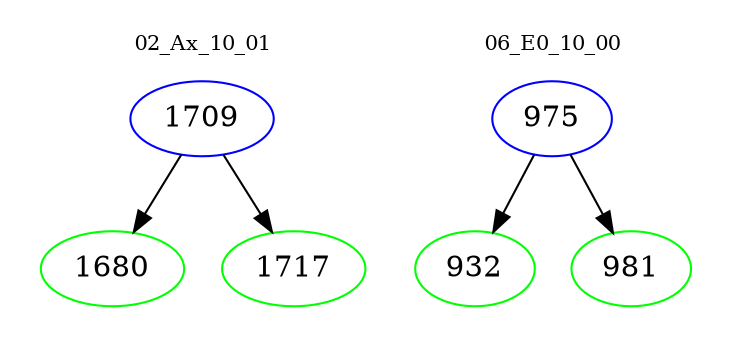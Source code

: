digraph{
subgraph cluster_0 {
color = white
label = "02_Ax_10_01";
fontsize=10;
T0_1709 [label="1709", color="blue"]
T0_1709 -> T0_1680 [color="black"]
T0_1680 [label="1680", color="green"]
T0_1709 -> T0_1717 [color="black"]
T0_1717 [label="1717", color="green"]
}
subgraph cluster_1 {
color = white
label = "06_E0_10_00";
fontsize=10;
T1_975 [label="975", color="blue"]
T1_975 -> T1_932 [color="black"]
T1_932 [label="932", color="green"]
T1_975 -> T1_981 [color="black"]
T1_981 [label="981", color="green"]
}
}
